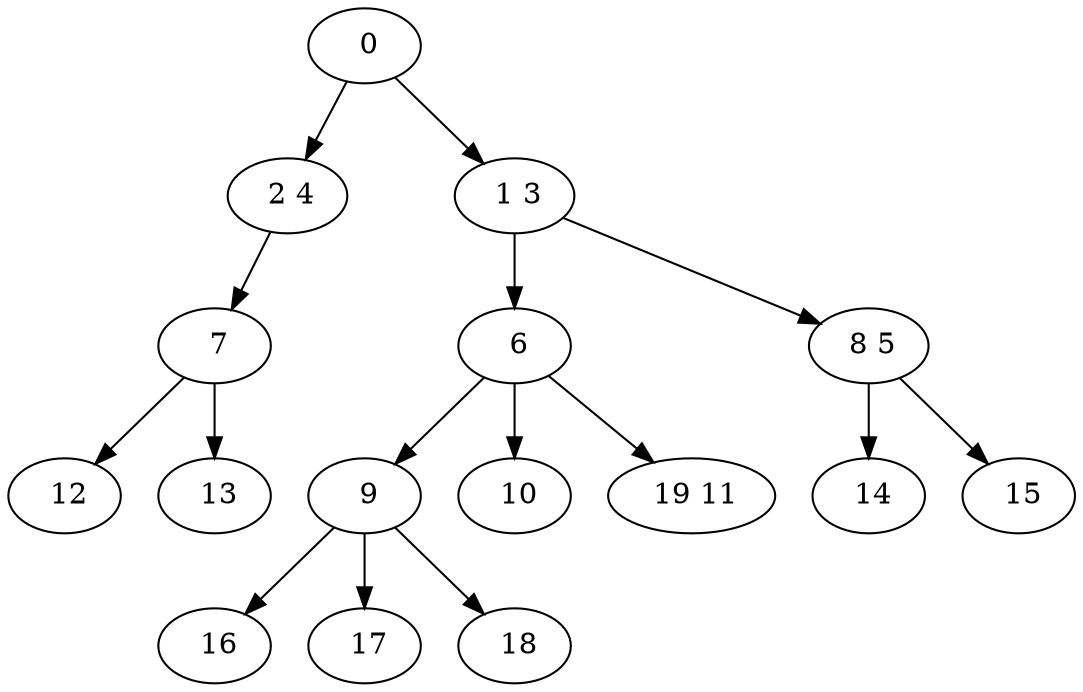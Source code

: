 digraph mytree {
" 0" -> " 2 4";
" 0" -> " 1 3";
" 2 4" -> " 7";
" 1 3" -> " 6";
" 1 3" -> " 8 5";
" 6" -> " 9";
" 6" -> " 10";
" 6" -> " 19 11";
" 9" -> " 16";
" 9" -> " 17";
" 9" -> " 18";
" 10";
" 19 11";
" 7" -> " 12";
" 7" -> " 13";
" 12";
" 13";
" 16";
" 17";
" 18";
" 8 5" -> " 14";
" 8 5" -> " 15";
" 14";
" 15";
}
